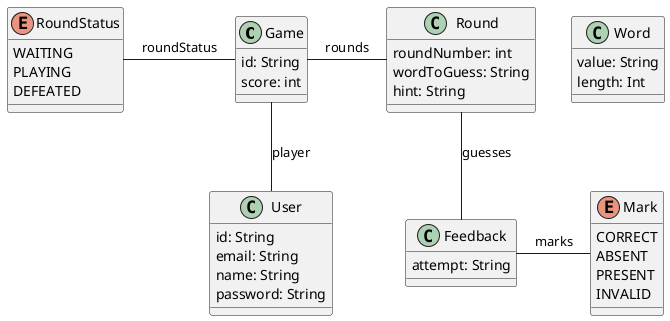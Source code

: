 @startuml

Class Game{
    id: String
    score: int
}

Class Round{
    roundNumber: int
    wordToGuess: String
    hint: String
}

Class Word{
    value: String
    length: Int
}

Class Feedback {
    attempt: String
}

Enum Mark{
    CORRECT
    ABSENT
    PRESENT
    INVALID
}

Enum RoundStatus{
    WAITING
    PLAYING
    DEFEATED
}

Class User{
    id: String
    email: String
    name: String
    password: String
}

Game -down- User : player
Game -left- RoundStatus : roundStatus
Game -right- Round : rounds
Round -down- Feedback : guesses
Feedback -right- Mark : marks


@enduml